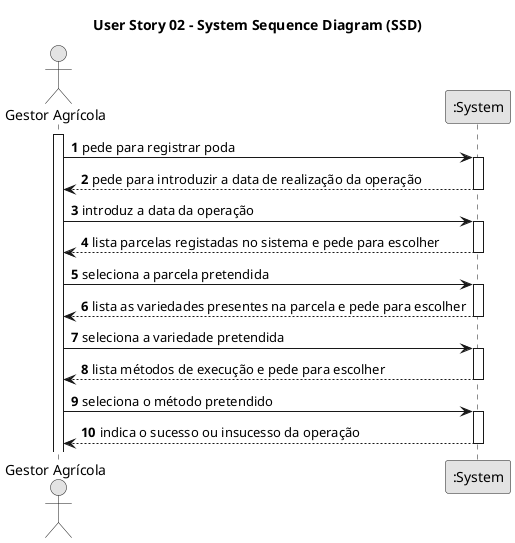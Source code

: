 @startuml
skinparam monochrome true
skinparam packageStyle rectangle
skinparam shadowing false

title User Story 02 - System Sequence Diagram (SSD)

autonumber

actor "Gestor Agrícola" as user
participant ":System" as sys

activate user
    user -> sys: pede para registrar poda

    activate sys
    sys-->user: pede para introduzir a data de realização da operação
    deactivate

    user->sys: introduz a data da operação

    activate sys
    sys-->user: lista parcelas registadas no sistema e pede para escolher
    deactivate sys

    user->sys: seleciona a parcela pretendida

    activate sys
    sys-->user: lista as variedades presentes na parcela e pede para escolher
    deactivate

    user->sys: seleciona a variedade pretendida

    activate sys
    sys-->user: lista métodos de execução e pede para escolher
    deactivate

    user->sys: seleciona o método pretendido

    activate sys
    sys-->user: indica o sucesso ou insucesso da operação
    deactivate
    
@enduml